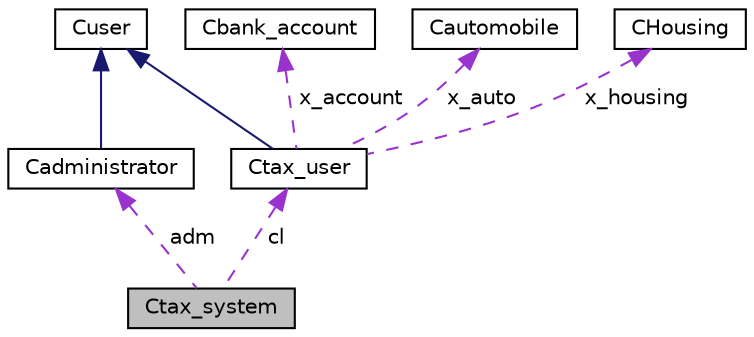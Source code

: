 digraph "Ctax_system"
{
  edge [fontname="Helvetica",fontsize="10",labelfontname="Helvetica",labelfontsize="10"];
  node [fontname="Helvetica",fontsize="10",shape=record];
  Node1 [label="Ctax_system",height=0.2,width=0.4,color="black", fillcolor="grey75", style="filled" fontcolor="black"];
  Node2 -> Node1 [dir="back",color="darkorchid3",fontsize="10",style="dashed",label=" cl" ,fontname="Helvetica"];
  Node2 [label="Ctax_user",height=0.2,width=0.4,color="black", fillcolor="white", style="filled",URL="$class_ctax__user.html",tooltip="Tax object implementation. "];
  Node3 -> Node2 [dir="back",color="midnightblue",fontsize="10",style="solid",fontname="Helvetica"];
  Node3 [label="Cuser",height=0.2,width=0.4,color="black", fillcolor="white", style="filled",URL="$class_cuser.html",tooltip="User object implementation. "];
  Node4 -> Node2 [dir="back",color="darkorchid3",fontsize="10",style="dashed",label=" x_account" ,fontname="Helvetica"];
  Node4 [label="Cbank_account",height=0.2,width=0.4,color="black", fillcolor="white", style="filled",URL="$class_cbank__account.html",tooltip="Bank object implementation. "];
  Node5 -> Node2 [dir="back",color="darkorchid3",fontsize="10",style="dashed",label=" x_auto" ,fontname="Helvetica"];
  Node5 [label="Cautomobile",height=0.2,width=0.4,color="black", fillcolor="white", style="filled",URL="$class_cautomobile.html",tooltip="Automobile object implementation. "];
  Node6 -> Node2 [dir="back",color="darkorchid3",fontsize="10",style="dashed",label=" x_housing" ,fontname="Helvetica"];
  Node6 [label="CHousing",height=0.2,width=0.4,color="black", fillcolor="white", style="filled",URL="$class_c_housing.html",tooltip="Housing object implementation. "];
  Node7 -> Node1 [dir="back",color="darkorchid3",fontsize="10",style="dashed",label=" adm" ,fontname="Helvetica"];
  Node7 [label="Cadministrator",height=0.2,width=0.4,color="black", fillcolor="white", style="filled",URL="$class_cadministrator.html"];
  Node3 -> Node7 [dir="back",color="midnightblue",fontsize="10",style="solid",fontname="Helvetica"];
}
